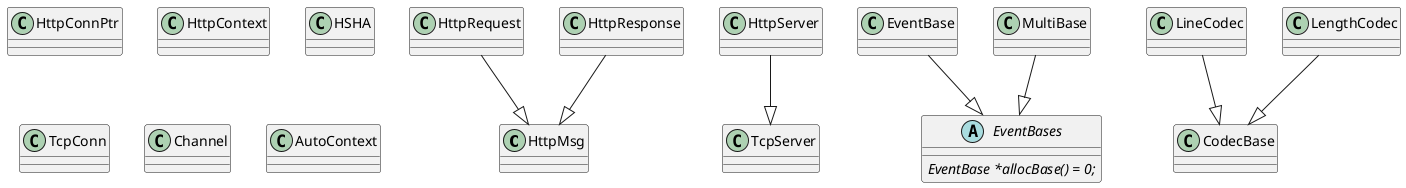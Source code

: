 @startuml


class HttpMsg { }
class HttpRequest  {}
class HttpResponse {}
class HttpConnPtr {}
class HttpContext {}
class HttpServer  {}
class HSHA {}
class TcpConn {}
class TcpServer {}
class Channel {}
class EventBase  {}
abstract class EventBases  {
    {abstract} EventBase *allocBase() = 0;
}
class MultiBase {}
class AutoContext { }
class CodecBase {}
class LineCodec {}
class LengthCodec {}

LineCodec --|> CodecBase
LengthCodec --|> CodecBase
EventBase --|> EventBases
MultiBase --|> EventBases
HttpRequest --|> HttpMsg
HttpResponse --|> HttpMsg
HttpServer --|> TcpServer

@enduml